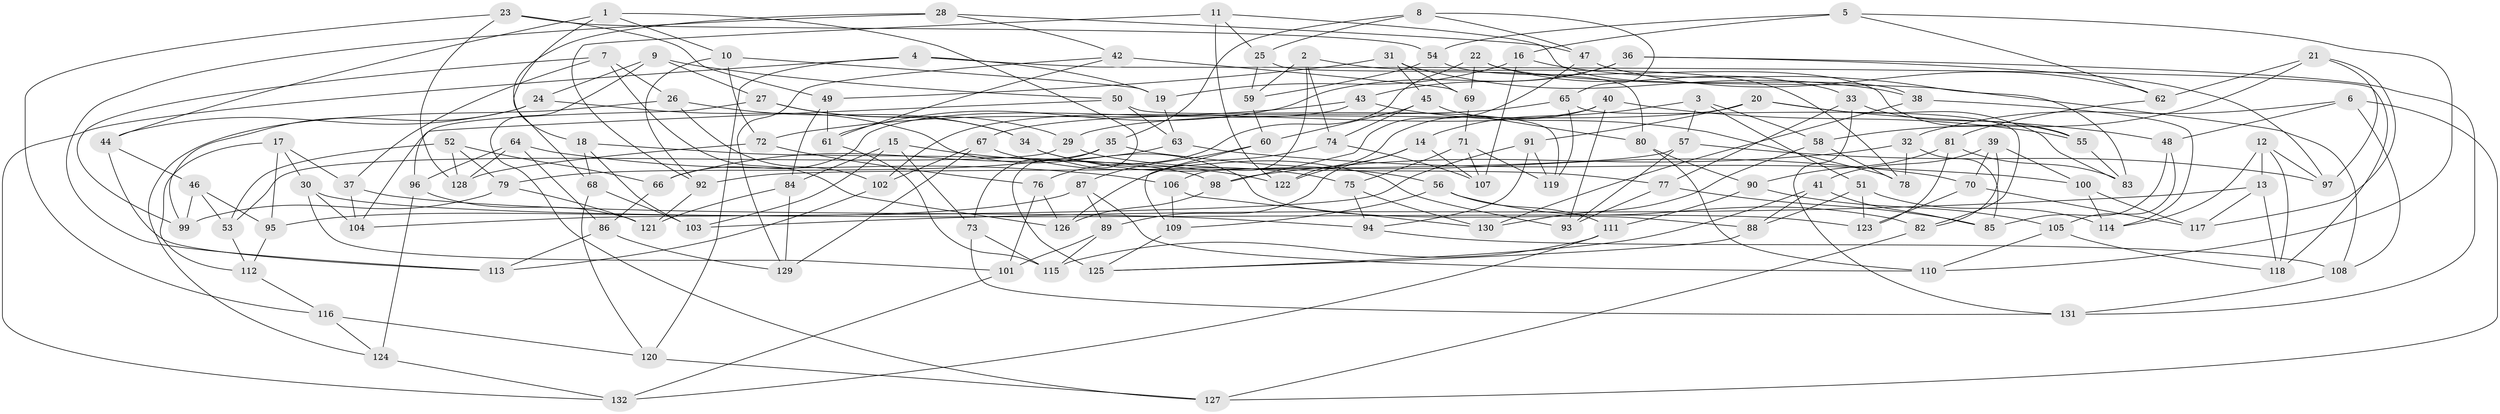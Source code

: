 // Generated by graph-tools (version 1.1) at 2025/50/03/09/25 03:50:52]
// undirected, 132 vertices, 264 edges
graph export_dot {
graph [start="1"]
  node [color=gray90,style=filled];
  1;
  2;
  3;
  4;
  5;
  6;
  7;
  8;
  9;
  10;
  11;
  12;
  13;
  14;
  15;
  16;
  17;
  18;
  19;
  20;
  21;
  22;
  23;
  24;
  25;
  26;
  27;
  28;
  29;
  30;
  31;
  32;
  33;
  34;
  35;
  36;
  37;
  38;
  39;
  40;
  41;
  42;
  43;
  44;
  45;
  46;
  47;
  48;
  49;
  50;
  51;
  52;
  53;
  54;
  55;
  56;
  57;
  58;
  59;
  60;
  61;
  62;
  63;
  64;
  65;
  66;
  67;
  68;
  69;
  70;
  71;
  72;
  73;
  74;
  75;
  76;
  77;
  78;
  79;
  80;
  81;
  82;
  83;
  84;
  85;
  86;
  87;
  88;
  89;
  90;
  91;
  92;
  93;
  94;
  95;
  96;
  97;
  98;
  99;
  100;
  101;
  102;
  103;
  104;
  105;
  106;
  107;
  108;
  109;
  110;
  111;
  112;
  113;
  114;
  115;
  116;
  117;
  118;
  119;
  120;
  121;
  122;
  123;
  124;
  125;
  126;
  127;
  128;
  129;
  130;
  131;
  132;
  1 -- 44;
  1 -- 10;
  1 -- 18;
  1 -- 125;
  2 -- 106;
  2 -- 74;
  2 -- 78;
  2 -- 59;
  3 -- 57;
  3 -- 58;
  3 -- 51;
  3 -- 14;
  4 -- 118;
  4 -- 132;
  4 -- 120;
  4 -- 19;
  5 -- 54;
  5 -- 110;
  5 -- 16;
  5 -- 62;
  6 -- 48;
  6 -- 32;
  6 -- 108;
  6 -- 127;
  7 -- 26;
  7 -- 37;
  7 -- 126;
  7 -- 99;
  8 -- 35;
  8 -- 65;
  8 -- 47;
  8 -- 25;
  9 -- 50;
  9 -- 24;
  9 -- 27;
  9 -- 127;
  10 -- 92;
  10 -- 72;
  10 -- 19;
  11 -- 25;
  11 -- 38;
  11 -- 92;
  11 -- 122;
  12 -- 118;
  12 -- 97;
  12 -- 13;
  12 -- 114;
  13 -- 117;
  13 -- 103;
  13 -- 118;
  14 -- 107;
  14 -- 89;
  14 -- 122;
  15 -- 73;
  15 -- 122;
  15 -- 84;
  15 -- 103;
  16 -- 107;
  16 -- 83;
  16 -- 19;
  17 -- 95;
  17 -- 112;
  17 -- 37;
  17 -- 30;
  18 -- 103;
  18 -- 98;
  18 -- 68;
  19 -- 63;
  20 -- 83;
  20 -- 29;
  20 -- 48;
  20 -- 91;
  21 -- 117;
  21 -- 97;
  21 -- 62;
  21 -- 58;
  22 -- 76;
  22 -- 69;
  22 -- 33;
  22 -- 108;
  23 -- 54;
  23 -- 116;
  23 -- 49;
  23 -- 128;
  24 -- 99;
  24 -- 44;
  24 -- 88;
  25 -- 59;
  25 -- 80;
  26 -- 124;
  26 -- 102;
  26 -- 34;
  27 -- 34;
  27 -- 96;
  27 -- 29;
  28 -- 42;
  28 -- 47;
  28 -- 68;
  28 -- 113;
  29 -- 77;
  29 -- 53;
  30 -- 101;
  30 -- 123;
  30 -- 104;
  31 -- 69;
  31 -- 49;
  31 -- 45;
  31 -- 38;
  32 -- 78;
  32 -- 85;
  32 -- 98;
  33 -- 55;
  33 -- 131;
  33 -- 77;
  34 -- 56;
  34 -- 93;
  35 -- 70;
  35 -- 79;
  35 -- 73;
  36 -- 43;
  36 -- 131;
  36 -- 97;
  36 -- 61;
  37 -- 104;
  37 -- 94;
  38 -- 130;
  38 -- 114;
  39 -- 100;
  39 -- 41;
  39 -- 82;
  39 -- 70;
  40 -- 55;
  40 -- 102;
  40 -- 93;
  40 -- 122;
  41 -- 85;
  41 -- 88;
  41 -- 125;
  42 -- 129;
  42 -- 69;
  42 -- 61;
  43 -- 72;
  43 -- 66;
  43 -- 78;
  44 -- 113;
  44 -- 46;
  45 -- 74;
  45 -- 80;
  45 -- 60;
  46 -- 95;
  46 -- 99;
  46 -- 53;
  47 -- 98;
  47 -- 62;
  48 -- 85;
  48 -- 105;
  49 -- 61;
  49 -- 84;
  50 -- 63;
  50 -- 104;
  50 -- 119;
  51 -- 114;
  51 -- 123;
  51 -- 88;
  52 -- 79;
  52 -- 128;
  52 -- 53;
  52 -- 66;
  53 -- 112;
  54 -- 59;
  54 -- 55;
  55 -- 83;
  56 -- 111;
  56 -- 82;
  56 -- 109;
  57 -- 97;
  57 -- 92;
  57 -- 93;
  58 -- 78;
  58 -- 130;
  59 -- 60;
  60 -- 87;
  60 -- 109;
  61 -- 115;
  62 -- 81;
  63 -- 66;
  63 -- 100;
  64 -- 86;
  64 -- 106;
  64 -- 96;
  64 -- 128;
  65 -- 82;
  65 -- 119;
  65 -- 67;
  66 -- 86;
  67 -- 75;
  67 -- 102;
  67 -- 129;
  68 -- 120;
  68 -- 103;
  69 -- 71;
  70 -- 117;
  70 -- 123;
  71 -- 75;
  71 -- 119;
  71 -- 107;
  72 -- 128;
  72 -- 76;
  73 -- 131;
  73 -- 115;
  74 -- 107;
  74 -- 126;
  75 -- 94;
  75 -- 130;
  76 -- 101;
  76 -- 126;
  77 -- 85;
  77 -- 93;
  79 -- 99;
  79 -- 121;
  80 -- 90;
  80 -- 110;
  81 -- 123;
  81 -- 83;
  81 -- 90;
  82 -- 127;
  84 -- 129;
  84 -- 121;
  86 -- 113;
  86 -- 129;
  87 -- 95;
  87 -- 89;
  87 -- 110;
  88 -- 125;
  89 -- 101;
  89 -- 115;
  90 -- 105;
  90 -- 111;
  91 -- 119;
  91 -- 104;
  91 -- 94;
  92 -- 121;
  94 -- 108;
  95 -- 112;
  96 -- 121;
  96 -- 124;
  98 -- 126;
  100 -- 114;
  100 -- 117;
  101 -- 132;
  102 -- 113;
  105 -- 110;
  105 -- 118;
  106 -- 109;
  106 -- 130;
  108 -- 131;
  109 -- 125;
  111 -- 115;
  111 -- 132;
  112 -- 116;
  116 -- 124;
  116 -- 120;
  120 -- 127;
  124 -- 132;
}
